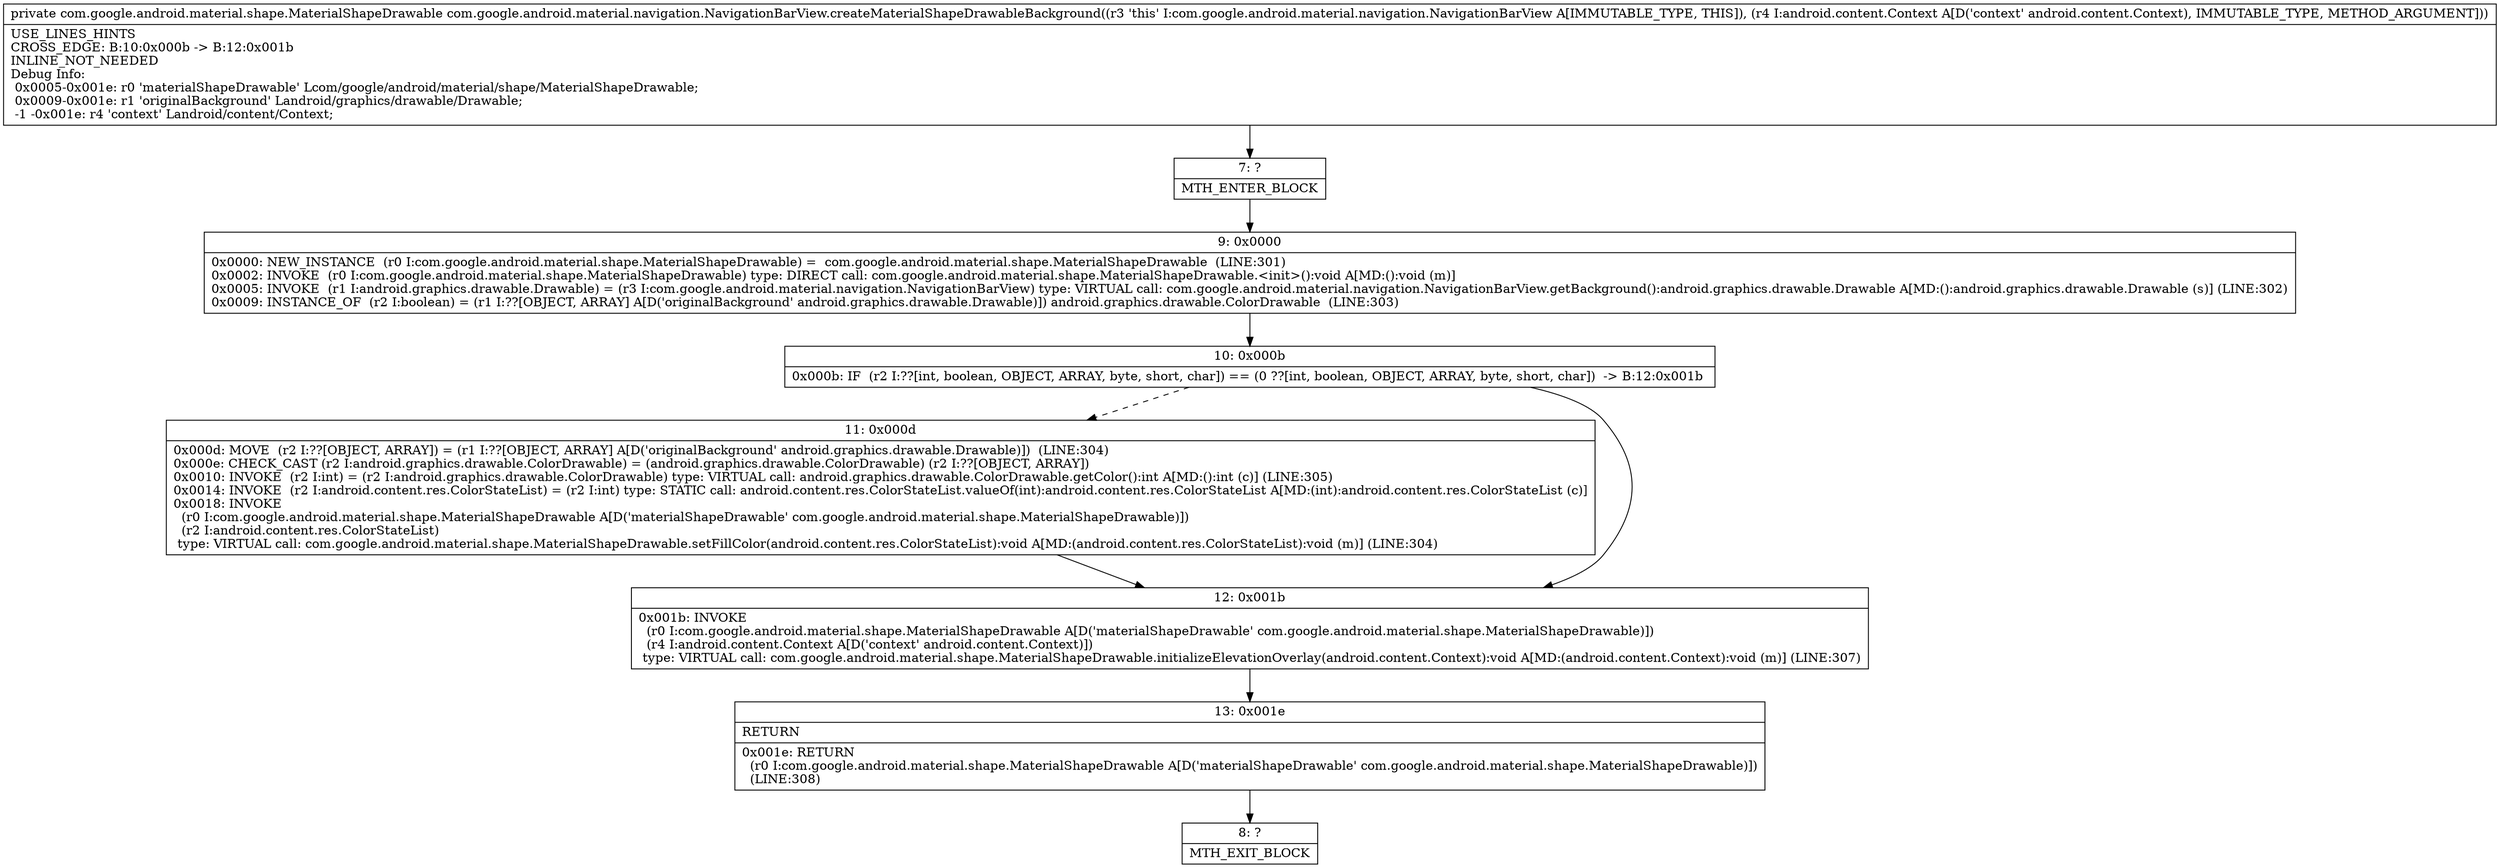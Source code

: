 digraph "CFG forcom.google.android.material.navigation.NavigationBarView.createMaterialShapeDrawableBackground(Landroid\/content\/Context;)Lcom\/google\/android\/material\/shape\/MaterialShapeDrawable;" {
Node_7 [shape=record,label="{7\:\ ?|MTH_ENTER_BLOCK\l}"];
Node_9 [shape=record,label="{9\:\ 0x0000|0x0000: NEW_INSTANCE  (r0 I:com.google.android.material.shape.MaterialShapeDrawable) =  com.google.android.material.shape.MaterialShapeDrawable  (LINE:301)\l0x0002: INVOKE  (r0 I:com.google.android.material.shape.MaterialShapeDrawable) type: DIRECT call: com.google.android.material.shape.MaterialShapeDrawable.\<init\>():void A[MD:():void (m)]\l0x0005: INVOKE  (r1 I:android.graphics.drawable.Drawable) = (r3 I:com.google.android.material.navigation.NavigationBarView) type: VIRTUAL call: com.google.android.material.navigation.NavigationBarView.getBackground():android.graphics.drawable.Drawable A[MD:():android.graphics.drawable.Drawable (s)] (LINE:302)\l0x0009: INSTANCE_OF  (r2 I:boolean) = (r1 I:??[OBJECT, ARRAY] A[D('originalBackground' android.graphics.drawable.Drawable)]) android.graphics.drawable.ColorDrawable  (LINE:303)\l}"];
Node_10 [shape=record,label="{10\:\ 0x000b|0x000b: IF  (r2 I:??[int, boolean, OBJECT, ARRAY, byte, short, char]) == (0 ??[int, boolean, OBJECT, ARRAY, byte, short, char])  \-\> B:12:0x001b \l}"];
Node_11 [shape=record,label="{11\:\ 0x000d|0x000d: MOVE  (r2 I:??[OBJECT, ARRAY]) = (r1 I:??[OBJECT, ARRAY] A[D('originalBackground' android.graphics.drawable.Drawable)])  (LINE:304)\l0x000e: CHECK_CAST (r2 I:android.graphics.drawable.ColorDrawable) = (android.graphics.drawable.ColorDrawable) (r2 I:??[OBJECT, ARRAY]) \l0x0010: INVOKE  (r2 I:int) = (r2 I:android.graphics.drawable.ColorDrawable) type: VIRTUAL call: android.graphics.drawable.ColorDrawable.getColor():int A[MD:():int (c)] (LINE:305)\l0x0014: INVOKE  (r2 I:android.content.res.ColorStateList) = (r2 I:int) type: STATIC call: android.content.res.ColorStateList.valueOf(int):android.content.res.ColorStateList A[MD:(int):android.content.res.ColorStateList (c)]\l0x0018: INVOKE  \l  (r0 I:com.google.android.material.shape.MaterialShapeDrawable A[D('materialShapeDrawable' com.google.android.material.shape.MaterialShapeDrawable)])\l  (r2 I:android.content.res.ColorStateList)\l type: VIRTUAL call: com.google.android.material.shape.MaterialShapeDrawable.setFillColor(android.content.res.ColorStateList):void A[MD:(android.content.res.ColorStateList):void (m)] (LINE:304)\l}"];
Node_12 [shape=record,label="{12\:\ 0x001b|0x001b: INVOKE  \l  (r0 I:com.google.android.material.shape.MaterialShapeDrawable A[D('materialShapeDrawable' com.google.android.material.shape.MaterialShapeDrawable)])\l  (r4 I:android.content.Context A[D('context' android.content.Context)])\l type: VIRTUAL call: com.google.android.material.shape.MaterialShapeDrawable.initializeElevationOverlay(android.content.Context):void A[MD:(android.content.Context):void (m)] (LINE:307)\l}"];
Node_13 [shape=record,label="{13\:\ 0x001e|RETURN\l|0x001e: RETURN  \l  (r0 I:com.google.android.material.shape.MaterialShapeDrawable A[D('materialShapeDrawable' com.google.android.material.shape.MaterialShapeDrawable)])\l  (LINE:308)\l}"];
Node_8 [shape=record,label="{8\:\ ?|MTH_EXIT_BLOCK\l}"];
MethodNode[shape=record,label="{private com.google.android.material.shape.MaterialShapeDrawable com.google.android.material.navigation.NavigationBarView.createMaterialShapeDrawableBackground((r3 'this' I:com.google.android.material.navigation.NavigationBarView A[IMMUTABLE_TYPE, THIS]), (r4 I:android.content.Context A[D('context' android.content.Context), IMMUTABLE_TYPE, METHOD_ARGUMENT]))  | USE_LINES_HINTS\lCROSS_EDGE: B:10:0x000b \-\> B:12:0x001b\lINLINE_NOT_NEEDED\lDebug Info:\l  0x0005\-0x001e: r0 'materialShapeDrawable' Lcom\/google\/android\/material\/shape\/MaterialShapeDrawable;\l  0x0009\-0x001e: r1 'originalBackground' Landroid\/graphics\/drawable\/Drawable;\l  \-1 \-0x001e: r4 'context' Landroid\/content\/Context;\l}"];
MethodNode -> Node_7;Node_7 -> Node_9;
Node_9 -> Node_10;
Node_10 -> Node_11[style=dashed];
Node_10 -> Node_12;
Node_11 -> Node_12;
Node_12 -> Node_13;
Node_13 -> Node_8;
}

